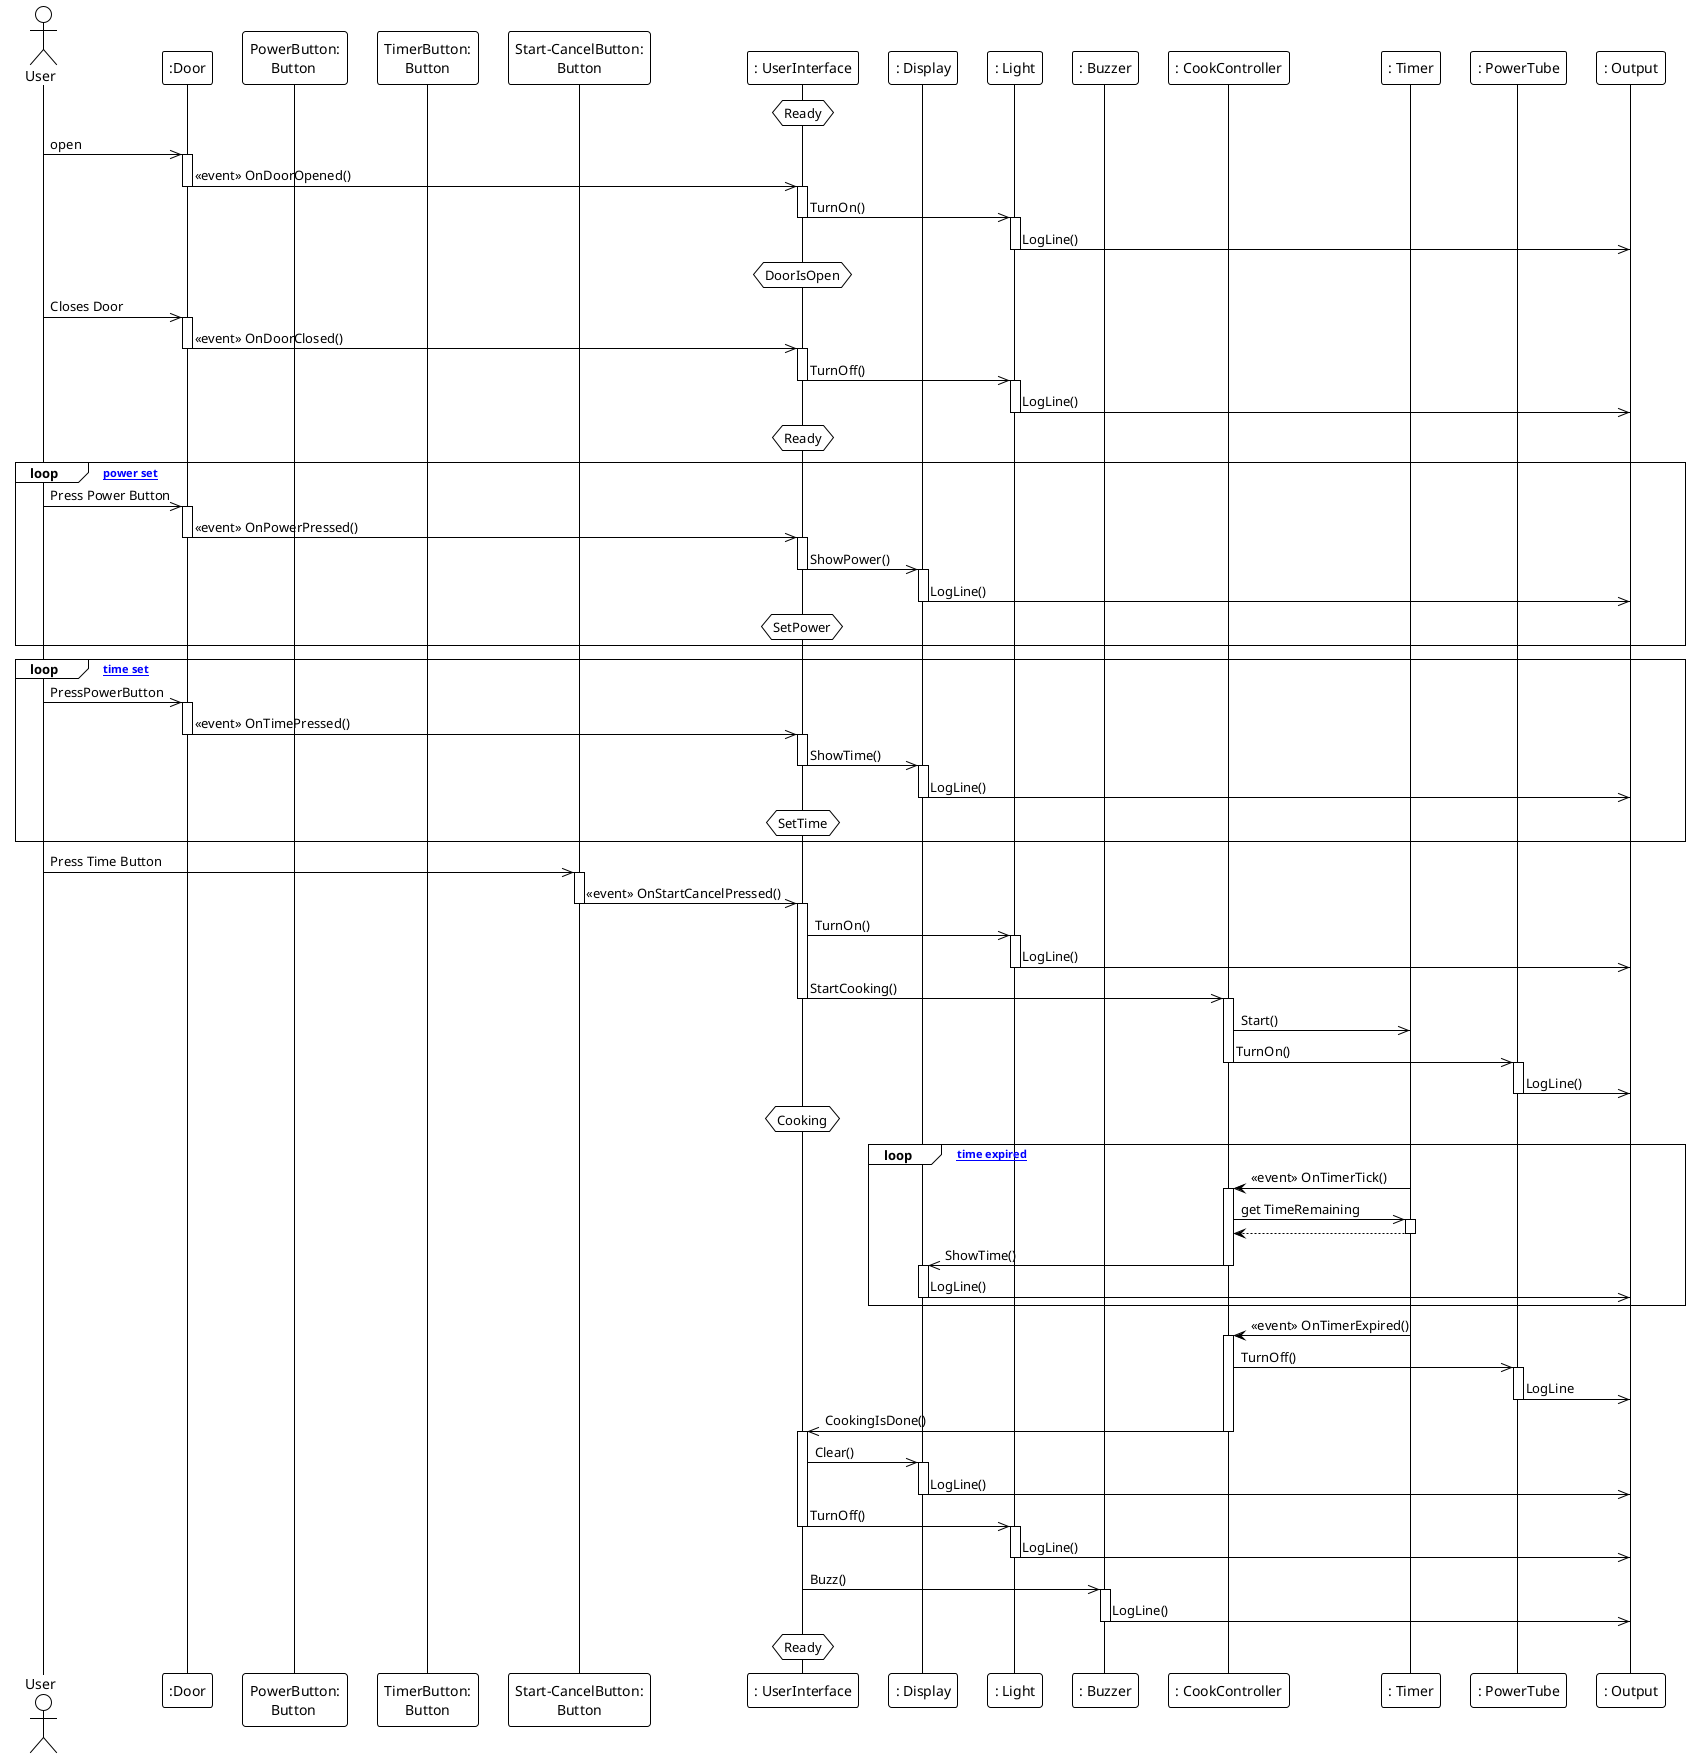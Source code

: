 @startuml
!theme plain

actor "User" as user
participant ":Door" as door
participant "PowerButton:\nButton " as powerbutton 
participant "TimerButton:\nButton" as timerbutton
participant "Start-CancelButton:\n Button " as startbutton
participant ": UserInterface" as ui 
participant ": Display" as display
participant ": Light" as light
participant ": Buzzer" as buzzer 
participant ": CookController" as cookcontroller
participant ": Timer" as timer
participant ": PowerTube" as powertube 
participant ": Output" as output 


hnote over ui : Ready
user ->> door : open 
activate door 
door ->> ui : <<event>> OnDoorOpened()
deactivate door 
activate ui 
ui ->> light : TurnOn()
deactivate ui 
activate light
light ->> output : LogLine()
deactivate light

hnote over ui : DoorIsOpen
user ->> door : Closes Door
activate door
door ->> ui : <<event>> OnDoorClosed()
deactivate door
activate ui
ui ->> light : TurnOff()
deactivate ui
activate light
light ->> output : LogLine()
deactivate light



hnote over ui : Ready
loop [until power set]
user ->> door : Press Power Button
activate door
door ->> ui : <<event>> OnPowerPressed()
deactivate door
activate ui
ui ->> display : ShowPower()
deactivate ui
activate display
display ->> output : LogLine()
deactivate display
hnote over ui : SetPower
end



loop [until time set]
user ->> door : PressPowerButton
activate door
door ->> ui : <<event>> OnTimePressed()
deactivate door
activate ui
ui ->> display : ShowTime()
deactivate ui
activate display
display ->> output : LogLine()
deactivate display
hnote over ui : SetTime
end

user ->> startbutton : Press Time Button 
activate startbutton
startbutton ->> ui : <<event>> OnStartCancelPressed()
deactivate startbutton
activate ui
ui ->> light : TurnOn()
activate light
light ->> output : LogLine()

deactivate light
ui ->> cookcontroller : StartCooking()
deactivate ui
activate cookcontroller
cookcontroller ->> timer : Start()
cookcontroller ->> powertube : TurnOn()
deactivate cookcontroller
activate powertube
powertube ->> output : LogLine()
deactivate powertube


hnote over ui : Cooking
loop [until time expired]
timer -> cookcontroller : <<event>> OnTimerTick()
activate cookcontroller
cookcontroller ->> timer : get TimeRemaining
activate timer
timer --> cookcontroller : 
deactivate timer
cookcontroller ->> display : ShowTime()
deactivate cookcontroller
activate display
display ->> output : LogLine()
deactivate display
end

timer -> cookcontroller : <<event>> OnTimerExpired()
activate cookcontroller
cookcontroller ->> powertube : TurnOff()
activate powertube
powertube ->> output : LogLine 

deactivate powertube
cookcontroller ->> ui : CookingIsDone()
deactivate cookcontroller
activate ui
ui ->> display : Clear()
activate display
display ->> output : LogLine()
deactivate display
ui ->> light : TurnOff()
deactivate ui
activate light 
light ->> output : LogLine()
deactivate light
ui ->> buzzer : Buzz()
deactivate ui
activate buzzer
buzzer ->> output : LogLine()
deactivate buzzer

hnote over ui : Ready

@enduml